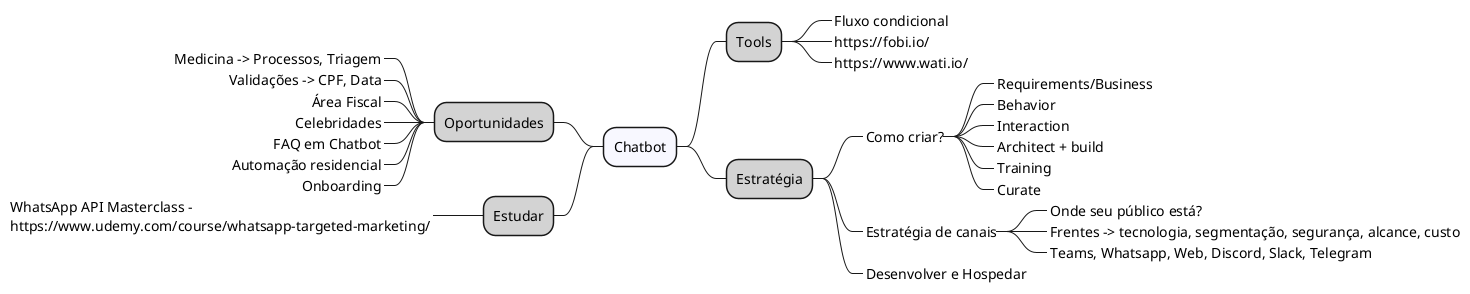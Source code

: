 @startmindmap

*[#F8F8FF] Chatbot

**[#LightGray] Tools

***_ Fluxo condicional
***_ https://fobi.io/
***_ https://www.wati.io/

**[#LightGray] Estratégia

***_ Como criar?

****_ Requirements/Business
****_ Behavior
****_ Interaction
****_ Architect + build
****_ Training
****_ Curate

***_ Estratégia de canais

****_ Onde seu público está? 
****_ Frentes -> tecnologia, segmentação, segurança, alcance, custo
****_ Teams, Whatsapp, Web, Discord, Slack, Telegram

***_ Desenvolver e Hospedar 

left side

**[#LightGray] Oportunidades

***_ Medicina -> Processos, Triagem
***_ Validações -> CPF, Data
***_ Área Fiscal
***_ Celebridades
***_ FAQ em Chatbot
***_ Automação residencial
***_ Onboarding

**[#LightGray] Estudar

***_ WhatsApp API Masterclass -\nhttps://www.udemy.com/course/whatsapp-targeted-marketing/

@endmindmap